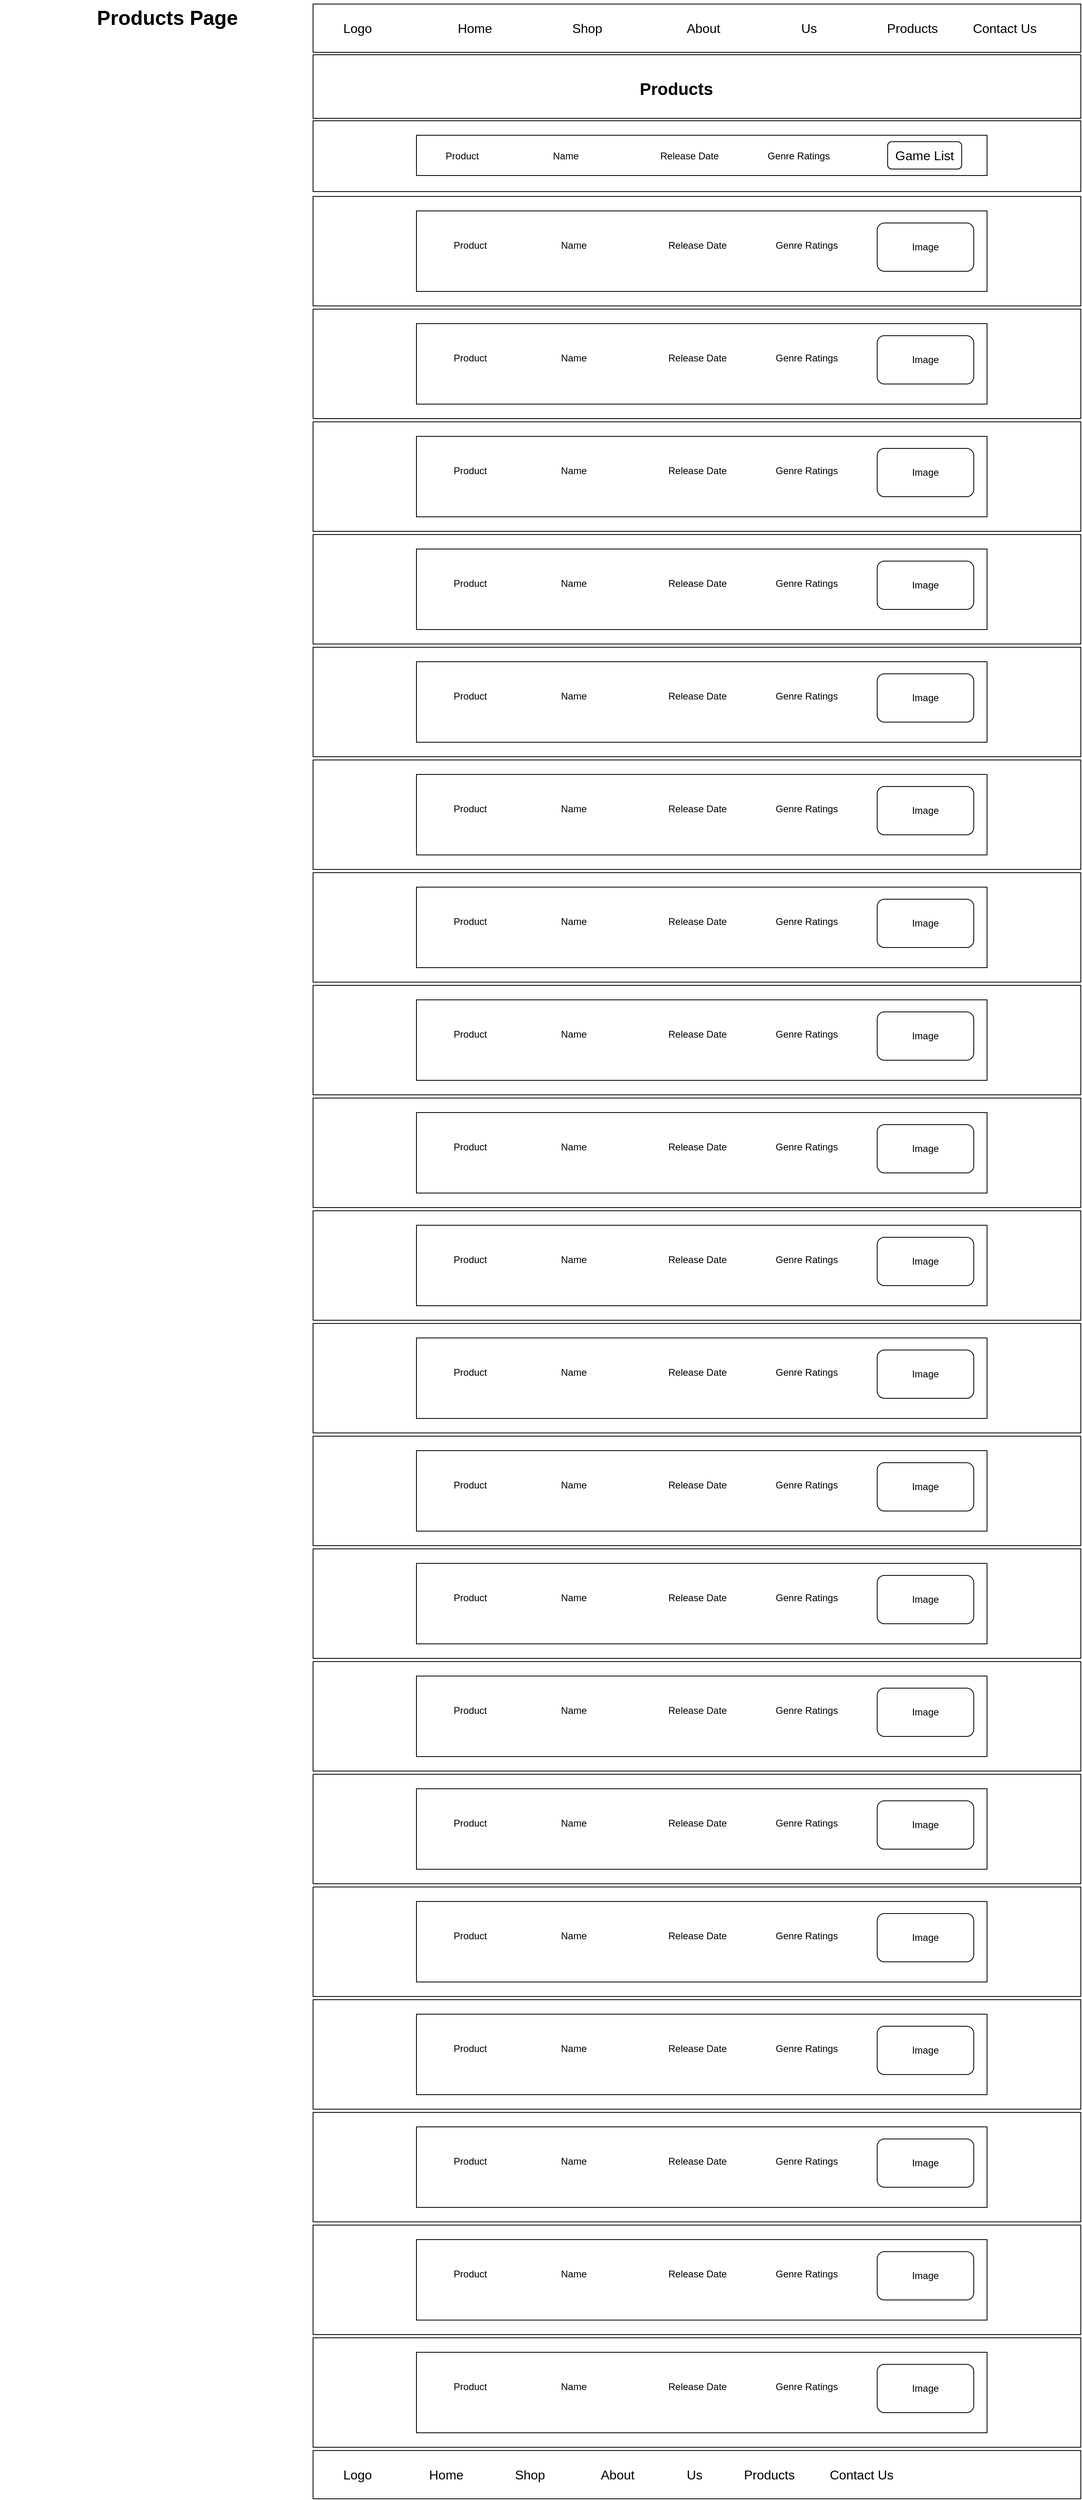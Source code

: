 <mxfile version="22.1.0" type="device" pages="2">
  <diagram name="Page-1" id="Vwe-SFNriDMvAdaZTkJu">
    <mxGraphModel dx="9706" dy="4751" grid="0" gridSize="10" guides="1" tooltips="1" connect="1" arrows="1" fold="1" page="0" pageScale="1" pageWidth="850" pageHeight="1100" math="0" shadow="0">
      <root>
        <mxCell id="0" />
        <mxCell id="1" parent="0" />
        <mxCell id="76d5a47C9K45hAPCI4LW-1" value="&lt;span style=&quot;white-space: pre;&quot;&gt;&#x9;&lt;/span&gt;Logo &lt;span style=&quot;white-space: pre;&quot;&gt;&#x9;&lt;/span&gt;&lt;span style=&quot;white-space: pre;&quot;&gt;&#x9;&lt;span style=&quot;white-space: pre;&quot;&gt;&#x9;&lt;/span&gt;&lt;/span&gt;Home &lt;span style=&quot;white-space: pre;&quot;&gt;&#x9;&lt;span style=&quot;white-space: pre;&quot;&gt;&#x9;&lt;span style=&quot;white-space: pre;&quot;&gt;&#x9;&lt;/span&gt;&lt;/span&gt;&lt;/span&gt;Shop &lt;span style=&quot;white-space: pre;&quot;&gt;&#x9;&lt;span style=&quot;white-space: pre;&quot;&gt;&#x9;&lt;span style=&quot;white-space: pre;&quot;&gt;&#x9;&lt;/span&gt;&lt;/span&gt;&lt;/span&gt;About &lt;span style=&quot;white-space: pre;&quot;&gt;&#x9;&lt;span style=&quot;white-space: pre;&quot;&gt;&#x9;&lt;span style=&quot;white-space: pre;&quot;&gt;&#x9;&lt;/span&gt;&lt;/span&gt;&lt;/span&gt;Us &lt;span style=&quot;white-space: pre;&quot;&gt;&#x9;&lt;span style=&quot;white-space: pre;&quot;&gt;&#x9;&lt;span style=&quot;white-space: pre;&quot;&gt;&#x9;&lt;/span&gt;&lt;/span&gt;&lt;/span&gt;Products &lt;span style=&quot;white-space: pre;&quot;&gt;&#x9;&lt;span style=&quot;white-space: pre;&quot;&gt;&#x9;&lt;/span&gt;&lt;/span&gt;Contact Us" style="rounded=0;whiteSpace=wrap;html=1;fontSize=16;align=left;" parent="1" vertex="1">
          <mxGeometry x="-1254" y="-676" width="954" height="60" as="geometry" />
        </mxCell>
        <mxCell id="76d5a47C9K45hAPCI4LW-3" value="&lt;span style=&quot;white-space: pre;&quot;&gt;&#x9;&lt;/span&gt;&lt;span style=&quot;white-space: pre;&quot;&gt;&#x9;&lt;/span&gt;&lt;span style=&quot;white-space: pre;&quot;&gt;&#x9;&lt;/span&gt;&amp;nbsp;" style="rounded=0;whiteSpace=wrap;html=1;fontSize=16;align=left;" parent="1" vertex="1">
          <mxGeometry x="-1254" y="-531" width="954" height="88" as="geometry" />
        </mxCell>
        <mxCell id="76d5a47C9K45hAPCI4LW-83" value="" style="rounded=0;whiteSpace=wrap;html=1;fontSize=16;align=left;" parent="1" vertex="1">
          <mxGeometry x="-1254" y="-613" width="954" height="79" as="geometry" />
        </mxCell>
        <mxCell id="0U13Z030iqKUWzm4eBFs-22" value="Image" style="rounded=1;whiteSpace=wrap;html=1;" parent="1" vertex="1">
          <mxGeometry x="-534" y="-404" width="74" height="56" as="geometry" />
        </mxCell>
        <mxCell id="0U13Z030iqKUWzm4eBFs-36" value="&lt;span style=&quot;white-space: pre;&quot;&gt;&#x9;&lt;/span&gt;Logo &lt;span style=&quot;white-space: pre;&quot;&gt;&#x9;&lt;/span&gt;&lt;span style=&quot;white-space: pre;&quot;&gt;&#x9;&lt;/span&gt;Home &lt;span style=&quot;white-space: pre;&quot;&gt;&#x9;&lt;span style=&quot;white-space: pre;&quot;&gt;&#x9;&lt;/span&gt;&lt;/span&gt;Shop &lt;span style=&quot;white-space: pre;&quot;&gt;&#x9;&lt;span style=&quot;white-space: pre;&quot;&gt;&#x9;&lt;/span&gt;&lt;/span&gt;About &lt;span style=&quot;white-space: pre;&quot;&gt;&#x9;&lt;span style=&quot;white-space: pre;&quot;&gt;&#x9;&lt;/span&gt;&lt;/span&gt;Us &lt;span style=&quot;white-space: pre;&quot;&gt;&#x9;&lt;span style=&quot;white-space: pre;&quot;&gt;&#x9;&lt;/span&gt;&lt;/span&gt;Products &lt;span style=&quot;white-space: pre;&quot;&gt;&#x9;&lt;span style=&quot;white-space: pre;&quot;&gt;&#x9;&lt;/span&gt;&lt;/span&gt;Contact Us" style="rounded=0;whiteSpace=wrap;html=1;fontSize=16;align=left;" parent="1" vertex="1">
          <mxGeometry x="-1254" y="2363" width="954" height="60" as="geometry" />
        </mxCell>
        <mxCell id="0U13Z030iqKUWzm4eBFs-38" value="&lt;font style=&quot;font-size: 25px;&quot;&gt;&lt;b&gt;&lt;span style=&quot;white-space: pre;&quot;&gt;&#x9;&lt;/span&gt;&lt;span style=&quot;white-space: pre;&quot;&gt;&#x9;&lt;/span&gt;Products&amp;nbsp;Page&lt;/b&gt;&lt;/font&gt;" style="text;html=1;align=center;verticalAlign=middle;resizable=0;points=[];autosize=1;strokeColor=none;fillColor=none;" parent="1" vertex="1">
          <mxGeometry x="-1643" y="-681" width="304" height="42" as="geometry" />
        </mxCell>
        <mxCell id="xtlKcxRhSGOzWHzbgDUT-3" value="&lt;font style=&quot;font-size: 21px;&quot;&gt;&lt;b&gt;Products&lt;/b&gt;&lt;/font&gt;" style="text;html=1;align=center;verticalAlign=middle;resizable=0;points=[];autosize=1;strokeColor=none;fillColor=none;" parent="1" vertex="1">
          <mxGeometry x="-858" y="-590" width="109" height="37" as="geometry" />
        </mxCell>
        <mxCell id="xtlKcxRhSGOzWHzbgDUT-4" value="" style="rounded=0;whiteSpace=wrap;html=1;" parent="1" vertex="1">
          <mxGeometry x="-1125.5" y="-513" width="709" height="50" as="geometry" />
        </mxCell>
        <mxCell id="xtlKcxRhSGOzWHzbgDUT-6" value="Game List" style="rounded=1;whiteSpace=wrap;html=1;fontSize=16;" parent="1" vertex="1">
          <mxGeometry x="-540" y="-505" width="92" height="34" as="geometry" />
        </mxCell>
        <mxCell id="xtlKcxRhSGOzWHzbgDUT-10" value="Product &lt;span style=&quot;white-space: pre;&quot;&gt;&#x9;&lt;/span&gt;&lt;span style=&quot;white-space: pre;&quot;&gt;&#x9;&lt;/span&gt;&lt;span style=&quot;white-space: pre;&quot;&gt;&#x9;&lt;span style=&quot;white-space: pre;&quot;&gt;&#x9;&lt;/span&gt;&lt;/span&gt;Name &lt;span style=&quot;white-space: pre;&quot;&gt;&#x9;&lt;/span&gt;&lt;span style=&quot;white-space: pre;&quot;&gt;&#x9;&lt;span style=&quot;white-space: pre;&quot;&gt;&#x9;&lt;/span&gt;&lt;span style=&quot;white-space: pre;&quot;&gt;&#x9;&lt;/span&gt;&lt;/span&gt;Release Date &lt;span style=&quot;white-space: pre;&quot;&gt;&#x9;&lt;/span&gt;&lt;span style=&quot;white-space: pre;&quot;&gt;&#x9;&lt;/span&gt;&lt;span style=&quot;white-space: pre;&quot;&gt;&#x9;&lt;/span&gt;Genre Ratings" style="text;html=1;align=center;verticalAlign=middle;resizable=0;points=[];autosize=1;strokeColor=none;fillColor=none;" parent="1" vertex="1">
          <mxGeometry x="-1099" y="-500" width="495" height="26" as="geometry" />
        </mxCell>
        <mxCell id="xtlKcxRhSGOzWHzbgDUT-11" value="&lt;span style=&quot;white-space: pre;&quot;&gt;&#x9;&lt;/span&gt;&lt;span style=&quot;white-space: pre;&quot;&gt;&#x9;&lt;/span&gt;&lt;span style=&quot;white-space: pre;&quot;&gt;&#x9;&lt;/span&gt;&amp;nbsp;" style="rounded=0;whiteSpace=wrap;html=1;fontSize=16;align=left;" parent="1" vertex="1">
          <mxGeometry x="-1254" y="-437" width="954" height="136" as="geometry" />
        </mxCell>
        <mxCell id="xtlKcxRhSGOzWHzbgDUT-12" value="" style="rounded=0;whiteSpace=wrap;html=1;" parent="1" vertex="1">
          <mxGeometry x="-1125.5" y="-419" width="709" height="100" as="geometry" />
        </mxCell>
        <mxCell id="xtlKcxRhSGOzWHzbgDUT-14" value="Product &lt;span style=&quot;white-space: pre;&quot;&gt;&#x9;&lt;/span&gt;&lt;span style=&quot;white-space: pre;&quot;&gt;&#x9;&lt;/span&gt;&lt;span style=&quot;white-space: pre;&quot;&gt;&#x9;&lt;span style=&quot;white-space: pre;&quot;&gt;&#x9;&lt;/span&gt;&lt;/span&gt;Name &lt;span style=&quot;white-space: pre;&quot;&gt;&#x9;&lt;/span&gt;&lt;span style=&quot;white-space: pre;&quot;&gt;&#x9;&lt;span style=&quot;white-space: pre;&quot;&gt;&#x9;&lt;/span&gt;&lt;span style=&quot;white-space: pre;&quot;&gt;&#x9;&lt;/span&gt;&lt;/span&gt;Release Date &lt;span style=&quot;white-space: pre;&quot;&gt;&#x9;&lt;/span&gt;&lt;span style=&quot;white-space: pre;&quot;&gt;&#x9;&lt;/span&gt;&lt;span style=&quot;white-space: pre;&quot;&gt;&#x9;&lt;/span&gt;Genre Ratings" style="text;html=1;align=center;verticalAlign=middle;resizable=0;points=[];autosize=1;strokeColor=none;fillColor=none;" parent="1" vertex="1">
          <mxGeometry x="-1089" y="-389" width="495" height="26" as="geometry" />
        </mxCell>
        <mxCell id="xtlKcxRhSGOzWHzbgDUT-15" value="Image" style="rounded=1;whiteSpace=wrap;html=1;" parent="1" vertex="1">
          <mxGeometry x="-553" y="-404" width="120" height="60" as="geometry" />
        </mxCell>
        <mxCell id="xtlKcxRhSGOzWHzbgDUT-16" value="Image" style="rounded=1;whiteSpace=wrap;html=1;" parent="1" vertex="1">
          <mxGeometry x="-534" y="-264" width="74" height="56" as="geometry" />
        </mxCell>
        <mxCell id="xtlKcxRhSGOzWHzbgDUT-17" value="&lt;span style=&quot;white-space: pre;&quot;&gt;&#x9;&lt;/span&gt;&lt;span style=&quot;white-space: pre;&quot;&gt;&#x9;&lt;/span&gt;&lt;span style=&quot;white-space: pre;&quot;&gt;&#x9;&lt;/span&gt;&amp;nbsp;" style="rounded=0;whiteSpace=wrap;html=1;fontSize=16;align=left;" parent="1" vertex="1">
          <mxGeometry x="-1254" y="-297" width="954" height="136" as="geometry" />
        </mxCell>
        <mxCell id="xtlKcxRhSGOzWHzbgDUT-18" value="" style="rounded=0;whiteSpace=wrap;html=1;" parent="1" vertex="1">
          <mxGeometry x="-1125.5" y="-279" width="709" height="100" as="geometry" />
        </mxCell>
        <mxCell id="xtlKcxRhSGOzWHzbgDUT-19" value="Product &lt;span style=&quot;white-space: pre;&quot;&gt;&#x9;&lt;/span&gt;&lt;span style=&quot;white-space: pre;&quot;&gt;&#x9;&lt;/span&gt;&lt;span style=&quot;white-space: pre;&quot;&gt;&#x9;&lt;span style=&quot;white-space: pre;&quot;&gt;&#x9;&lt;/span&gt;&lt;/span&gt;Name &lt;span style=&quot;white-space: pre;&quot;&gt;&#x9;&lt;/span&gt;&lt;span style=&quot;white-space: pre;&quot;&gt;&#x9;&lt;span style=&quot;white-space: pre;&quot;&gt;&#x9;&lt;/span&gt;&lt;span style=&quot;white-space: pre;&quot;&gt;&#x9;&lt;/span&gt;&lt;/span&gt;Release Date &lt;span style=&quot;white-space: pre;&quot;&gt;&#x9;&lt;/span&gt;&lt;span style=&quot;white-space: pre;&quot;&gt;&#x9;&lt;/span&gt;&lt;span style=&quot;white-space: pre;&quot;&gt;&#x9;&lt;/span&gt;Genre Ratings" style="text;html=1;align=center;verticalAlign=middle;resizable=0;points=[];autosize=1;strokeColor=none;fillColor=none;" parent="1" vertex="1">
          <mxGeometry x="-1089" y="-249" width="495" height="26" as="geometry" />
        </mxCell>
        <mxCell id="xtlKcxRhSGOzWHzbgDUT-20" value="Image" style="rounded=1;whiteSpace=wrap;html=1;" parent="1" vertex="1">
          <mxGeometry x="-553" y="-264" width="120" height="60" as="geometry" />
        </mxCell>
        <mxCell id="MSB9dl9ofW3zGlMg-C8A-2" value="Image" style="rounded=1;whiteSpace=wrap;html=1;" parent="1" vertex="1">
          <mxGeometry x="-534" y="-124" width="74" height="56" as="geometry" />
        </mxCell>
        <mxCell id="MSB9dl9ofW3zGlMg-C8A-3" value="&lt;span style=&quot;white-space: pre;&quot;&gt;&#x9;&lt;/span&gt;&lt;span style=&quot;white-space: pre;&quot;&gt;&#x9;&lt;/span&gt;&lt;span style=&quot;white-space: pre;&quot;&gt;&#x9;&lt;/span&gt;&amp;nbsp;" style="rounded=0;whiteSpace=wrap;html=1;fontSize=16;align=left;" parent="1" vertex="1">
          <mxGeometry x="-1254" y="-157" width="954" height="136" as="geometry" />
        </mxCell>
        <mxCell id="MSB9dl9ofW3zGlMg-C8A-4" value="" style="rounded=0;whiteSpace=wrap;html=1;" parent="1" vertex="1">
          <mxGeometry x="-1125.5" y="-139" width="709" height="100" as="geometry" />
        </mxCell>
        <mxCell id="MSB9dl9ofW3zGlMg-C8A-5" value="Product &lt;span style=&quot;white-space: pre;&quot;&gt;&#x9;&lt;/span&gt;&lt;span style=&quot;white-space: pre;&quot;&gt;&#x9;&lt;/span&gt;&lt;span style=&quot;white-space: pre;&quot;&gt;&#x9;&lt;span style=&quot;white-space: pre;&quot;&gt;&#x9;&lt;/span&gt;&lt;/span&gt;Name &lt;span style=&quot;white-space: pre;&quot;&gt;&#x9;&lt;/span&gt;&lt;span style=&quot;white-space: pre;&quot;&gt;&#x9;&lt;span style=&quot;white-space: pre;&quot;&gt;&#x9;&lt;/span&gt;&lt;span style=&quot;white-space: pre;&quot;&gt;&#x9;&lt;/span&gt;&lt;/span&gt;Release Date &lt;span style=&quot;white-space: pre;&quot;&gt;&#x9;&lt;/span&gt;&lt;span style=&quot;white-space: pre;&quot;&gt;&#x9;&lt;/span&gt;&lt;span style=&quot;white-space: pre;&quot;&gt;&#x9;&lt;/span&gt;Genre Ratings" style="text;html=1;align=center;verticalAlign=middle;resizable=0;points=[];autosize=1;strokeColor=none;fillColor=none;" parent="1" vertex="1">
          <mxGeometry x="-1089" y="-109" width="495" height="26" as="geometry" />
        </mxCell>
        <mxCell id="MSB9dl9ofW3zGlMg-C8A-6" value="Image" style="rounded=1;whiteSpace=wrap;html=1;" parent="1" vertex="1">
          <mxGeometry x="-553" y="-124" width="120" height="60" as="geometry" />
        </mxCell>
        <mxCell id="MSB9dl9ofW3zGlMg-C8A-43" value="Image" style="rounded=1;whiteSpace=wrap;html=1;" parent="1" vertex="1">
          <mxGeometry x="-534" y="16" width="74" height="56" as="geometry" />
        </mxCell>
        <mxCell id="MSB9dl9ofW3zGlMg-C8A-44" value="&lt;span style=&quot;white-space: pre;&quot;&gt;&#x9;&lt;/span&gt;&lt;span style=&quot;white-space: pre;&quot;&gt;&#x9;&lt;/span&gt;&lt;span style=&quot;white-space: pre;&quot;&gt;&#x9;&lt;/span&gt;&amp;nbsp;" style="rounded=0;whiteSpace=wrap;html=1;fontSize=16;align=left;" parent="1" vertex="1">
          <mxGeometry x="-1254" y="-17" width="954" height="136" as="geometry" />
        </mxCell>
        <mxCell id="MSB9dl9ofW3zGlMg-C8A-45" value="" style="rounded=0;whiteSpace=wrap;html=1;" parent="1" vertex="1">
          <mxGeometry x="-1125.5" y="1" width="709" height="100" as="geometry" />
        </mxCell>
        <mxCell id="MSB9dl9ofW3zGlMg-C8A-46" value="Product &lt;span style=&quot;white-space: pre;&quot;&gt;&#x9;&lt;/span&gt;&lt;span style=&quot;white-space: pre;&quot;&gt;&#x9;&lt;/span&gt;&lt;span style=&quot;white-space: pre;&quot;&gt;&#x9;&lt;span style=&quot;white-space: pre;&quot;&gt;&#x9;&lt;/span&gt;&lt;/span&gt;Name &lt;span style=&quot;white-space: pre;&quot;&gt;&#x9;&lt;/span&gt;&lt;span style=&quot;white-space: pre;&quot;&gt;&#x9;&lt;span style=&quot;white-space: pre;&quot;&gt;&#x9;&lt;/span&gt;&lt;span style=&quot;white-space: pre;&quot;&gt;&#x9;&lt;/span&gt;&lt;/span&gt;Release Date &lt;span style=&quot;white-space: pre;&quot;&gt;&#x9;&lt;/span&gt;&lt;span style=&quot;white-space: pre;&quot;&gt;&#x9;&lt;/span&gt;&lt;span style=&quot;white-space: pre;&quot;&gt;&#x9;&lt;/span&gt;Genre Ratings" style="text;html=1;align=center;verticalAlign=middle;resizable=0;points=[];autosize=1;strokeColor=none;fillColor=none;" parent="1" vertex="1">
          <mxGeometry x="-1089" y="31" width="495" height="26" as="geometry" />
        </mxCell>
        <mxCell id="MSB9dl9ofW3zGlMg-C8A-47" value="Image" style="rounded=1;whiteSpace=wrap;html=1;" parent="1" vertex="1">
          <mxGeometry x="-553" y="16" width="120" height="60" as="geometry" />
        </mxCell>
        <mxCell id="MSB9dl9ofW3zGlMg-C8A-48" value="Image" style="rounded=1;whiteSpace=wrap;html=1;" parent="1" vertex="1">
          <mxGeometry x="-534" y="156" width="74" height="56" as="geometry" />
        </mxCell>
        <mxCell id="MSB9dl9ofW3zGlMg-C8A-49" value="&lt;span style=&quot;white-space: pre;&quot;&gt;&#x9;&lt;/span&gt;&lt;span style=&quot;white-space: pre;&quot;&gt;&#x9;&lt;/span&gt;&lt;span style=&quot;white-space: pre;&quot;&gt;&#x9;&lt;/span&gt;&amp;nbsp;" style="rounded=0;whiteSpace=wrap;html=1;fontSize=16;align=left;" parent="1" vertex="1">
          <mxGeometry x="-1254" y="123" width="954" height="136" as="geometry" />
        </mxCell>
        <mxCell id="MSB9dl9ofW3zGlMg-C8A-50" value="" style="rounded=0;whiteSpace=wrap;html=1;" parent="1" vertex="1">
          <mxGeometry x="-1125.5" y="141" width="709" height="100" as="geometry" />
        </mxCell>
        <mxCell id="MSB9dl9ofW3zGlMg-C8A-51" value="Product &lt;span style=&quot;white-space: pre;&quot;&gt;&#x9;&lt;/span&gt;&lt;span style=&quot;white-space: pre;&quot;&gt;&#x9;&lt;/span&gt;&lt;span style=&quot;white-space: pre;&quot;&gt;&#x9;&lt;span style=&quot;white-space: pre;&quot;&gt;&#x9;&lt;/span&gt;&lt;/span&gt;Name &lt;span style=&quot;white-space: pre;&quot;&gt;&#x9;&lt;/span&gt;&lt;span style=&quot;white-space: pre;&quot;&gt;&#x9;&lt;span style=&quot;white-space: pre;&quot;&gt;&#x9;&lt;/span&gt;&lt;span style=&quot;white-space: pre;&quot;&gt;&#x9;&lt;/span&gt;&lt;/span&gt;Release Date &lt;span style=&quot;white-space: pre;&quot;&gt;&#x9;&lt;/span&gt;&lt;span style=&quot;white-space: pre;&quot;&gt;&#x9;&lt;/span&gt;&lt;span style=&quot;white-space: pre;&quot;&gt;&#x9;&lt;/span&gt;Genre Ratings" style="text;html=1;align=center;verticalAlign=middle;resizable=0;points=[];autosize=1;strokeColor=none;fillColor=none;" parent="1" vertex="1">
          <mxGeometry x="-1089" y="171" width="495" height="26" as="geometry" />
        </mxCell>
        <mxCell id="MSB9dl9ofW3zGlMg-C8A-52" value="Image" style="rounded=1;whiteSpace=wrap;html=1;" parent="1" vertex="1">
          <mxGeometry x="-553" y="156" width="120" height="60" as="geometry" />
        </mxCell>
        <mxCell id="MSB9dl9ofW3zGlMg-C8A-53" value="Image" style="rounded=1;whiteSpace=wrap;html=1;" parent="1" vertex="1">
          <mxGeometry x="-534" y="296" width="74" height="56" as="geometry" />
        </mxCell>
        <mxCell id="MSB9dl9ofW3zGlMg-C8A-54" value="&lt;span style=&quot;white-space: pre;&quot;&gt;&#x9;&lt;/span&gt;&lt;span style=&quot;white-space: pre;&quot;&gt;&#x9;&lt;/span&gt;&lt;span style=&quot;white-space: pre;&quot;&gt;&#x9;&lt;/span&gt;&amp;nbsp;" style="rounded=0;whiteSpace=wrap;html=1;fontSize=16;align=left;" parent="1" vertex="1">
          <mxGeometry x="-1254" y="263" width="954" height="136" as="geometry" />
        </mxCell>
        <mxCell id="MSB9dl9ofW3zGlMg-C8A-55" value="" style="rounded=0;whiteSpace=wrap;html=1;" parent="1" vertex="1">
          <mxGeometry x="-1125.5" y="281" width="709" height="100" as="geometry" />
        </mxCell>
        <mxCell id="MSB9dl9ofW3zGlMg-C8A-56" value="Product &lt;span style=&quot;white-space: pre;&quot;&gt;&#x9;&lt;/span&gt;&lt;span style=&quot;white-space: pre;&quot;&gt;&#x9;&lt;/span&gt;&lt;span style=&quot;white-space: pre;&quot;&gt;&#x9;&lt;span style=&quot;white-space: pre;&quot;&gt;&#x9;&lt;/span&gt;&lt;/span&gt;Name &lt;span style=&quot;white-space: pre;&quot;&gt;&#x9;&lt;/span&gt;&lt;span style=&quot;white-space: pre;&quot;&gt;&#x9;&lt;span style=&quot;white-space: pre;&quot;&gt;&#x9;&lt;/span&gt;&lt;span style=&quot;white-space: pre;&quot;&gt;&#x9;&lt;/span&gt;&lt;/span&gt;Release Date &lt;span style=&quot;white-space: pre;&quot;&gt;&#x9;&lt;/span&gt;&lt;span style=&quot;white-space: pre;&quot;&gt;&#x9;&lt;/span&gt;&lt;span style=&quot;white-space: pre;&quot;&gt;&#x9;&lt;/span&gt;Genre Ratings" style="text;html=1;align=center;verticalAlign=middle;resizable=0;points=[];autosize=1;strokeColor=none;fillColor=none;" parent="1" vertex="1">
          <mxGeometry x="-1089" y="311" width="495" height="26" as="geometry" />
        </mxCell>
        <mxCell id="MSB9dl9ofW3zGlMg-C8A-57" value="Image" style="rounded=1;whiteSpace=wrap;html=1;" parent="1" vertex="1">
          <mxGeometry x="-553" y="296" width="120" height="60" as="geometry" />
        </mxCell>
        <mxCell id="MSB9dl9ofW3zGlMg-C8A-58" value="Image" style="rounded=1;whiteSpace=wrap;html=1;" parent="1" vertex="1">
          <mxGeometry x="-534" y="436" width="74" height="56" as="geometry" />
        </mxCell>
        <mxCell id="MSB9dl9ofW3zGlMg-C8A-59" value="&lt;span style=&quot;white-space: pre;&quot;&gt;&#x9;&lt;/span&gt;&lt;span style=&quot;white-space: pre;&quot;&gt;&#x9;&lt;/span&gt;&lt;span style=&quot;white-space: pre;&quot;&gt;&#x9;&lt;/span&gt;&amp;nbsp;" style="rounded=0;whiteSpace=wrap;html=1;fontSize=16;align=left;" parent="1" vertex="1">
          <mxGeometry x="-1254" y="403" width="954" height="136" as="geometry" />
        </mxCell>
        <mxCell id="MSB9dl9ofW3zGlMg-C8A-60" value="" style="rounded=0;whiteSpace=wrap;html=1;" parent="1" vertex="1">
          <mxGeometry x="-1125.5" y="421" width="709" height="100" as="geometry" />
        </mxCell>
        <mxCell id="MSB9dl9ofW3zGlMg-C8A-61" value="Product &lt;span style=&quot;white-space: pre;&quot;&gt;&#x9;&lt;/span&gt;&lt;span style=&quot;white-space: pre;&quot;&gt;&#x9;&lt;/span&gt;&lt;span style=&quot;white-space: pre;&quot;&gt;&#x9;&lt;span style=&quot;white-space: pre;&quot;&gt;&#x9;&lt;/span&gt;&lt;/span&gt;Name &lt;span style=&quot;white-space: pre;&quot;&gt;&#x9;&lt;/span&gt;&lt;span style=&quot;white-space: pre;&quot;&gt;&#x9;&lt;span style=&quot;white-space: pre;&quot;&gt;&#x9;&lt;/span&gt;&lt;span style=&quot;white-space: pre;&quot;&gt;&#x9;&lt;/span&gt;&lt;/span&gt;Release Date &lt;span style=&quot;white-space: pre;&quot;&gt;&#x9;&lt;/span&gt;&lt;span style=&quot;white-space: pre;&quot;&gt;&#x9;&lt;/span&gt;&lt;span style=&quot;white-space: pre;&quot;&gt;&#x9;&lt;/span&gt;Genre Ratings" style="text;html=1;align=center;verticalAlign=middle;resizable=0;points=[];autosize=1;strokeColor=none;fillColor=none;" parent="1" vertex="1">
          <mxGeometry x="-1089" y="451" width="495" height="26" as="geometry" />
        </mxCell>
        <mxCell id="MSB9dl9ofW3zGlMg-C8A-62" value="Image" style="rounded=1;whiteSpace=wrap;html=1;" parent="1" vertex="1">
          <mxGeometry x="-553" y="436" width="120" height="60" as="geometry" />
        </mxCell>
        <mxCell id="MSB9dl9ofW3zGlMg-C8A-63" value="Image" style="rounded=1;whiteSpace=wrap;html=1;" parent="1" vertex="1">
          <mxGeometry x="-534" y="576" width="74" height="56" as="geometry" />
        </mxCell>
        <mxCell id="MSB9dl9ofW3zGlMg-C8A-64" value="&lt;span style=&quot;white-space: pre;&quot;&gt;&#x9;&lt;/span&gt;&lt;span style=&quot;white-space: pre;&quot;&gt;&#x9;&lt;/span&gt;&lt;span style=&quot;white-space: pre;&quot;&gt;&#x9;&lt;/span&gt;&amp;nbsp;" style="rounded=0;whiteSpace=wrap;html=1;fontSize=16;align=left;" parent="1" vertex="1">
          <mxGeometry x="-1254" y="543" width="954" height="136" as="geometry" />
        </mxCell>
        <mxCell id="MSB9dl9ofW3zGlMg-C8A-65" value="" style="rounded=0;whiteSpace=wrap;html=1;" parent="1" vertex="1">
          <mxGeometry x="-1125.5" y="561" width="709" height="100" as="geometry" />
        </mxCell>
        <mxCell id="MSB9dl9ofW3zGlMg-C8A-66" value="Product &lt;span style=&quot;white-space: pre;&quot;&gt;&#x9;&lt;/span&gt;&lt;span style=&quot;white-space: pre;&quot;&gt;&#x9;&lt;/span&gt;&lt;span style=&quot;white-space: pre;&quot;&gt;&#x9;&lt;span style=&quot;white-space: pre;&quot;&gt;&#x9;&lt;/span&gt;&lt;/span&gt;Name &lt;span style=&quot;white-space: pre;&quot;&gt;&#x9;&lt;/span&gt;&lt;span style=&quot;white-space: pre;&quot;&gt;&#x9;&lt;span style=&quot;white-space: pre;&quot;&gt;&#x9;&lt;/span&gt;&lt;span style=&quot;white-space: pre;&quot;&gt;&#x9;&lt;/span&gt;&lt;/span&gt;Release Date &lt;span style=&quot;white-space: pre;&quot;&gt;&#x9;&lt;/span&gt;&lt;span style=&quot;white-space: pre;&quot;&gt;&#x9;&lt;/span&gt;&lt;span style=&quot;white-space: pre;&quot;&gt;&#x9;&lt;/span&gt;Genre Ratings" style="text;html=1;align=center;verticalAlign=middle;resizable=0;points=[];autosize=1;strokeColor=none;fillColor=none;" parent="1" vertex="1">
          <mxGeometry x="-1089" y="591" width="495" height="26" as="geometry" />
        </mxCell>
        <mxCell id="MSB9dl9ofW3zGlMg-C8A-67" value="Image" style="rounded=1;whiteSpace=wrap;html=1;" parent="1" vertex="1">
          <mxGeometry x="-553" y="576" width="120" height="60" as="geometry" />
        </mxCell>
        <mxCell id="MSB9dl9ofW3zGlMg-C8A-68" value="Image" style="rounded=1;whiteSpace=wrap;html=1;" parent="1" vertex="1">
          <mxGeometry x="-534" y="716" width="74" height="56" as="geometry" />
        </mxCell>
        <mxCell id="MSB9dl9ofW3zGlMg-C8A-69" value="&lt;span style=&quot;white-space: pre;&quot;&gt;&#x9;&lt;/span&gt;&lt;span style=&quot;white-space: pre;&quot;&gt;&#x9;&lt;/span&gt;&lt;span style=&quot;white-space: pre;&quot;&gt;&#x9;&lt;/span&gt;&amp;nbsp;" style="rounded=0;whiteSpace=wrap;html=1;fontSize=16;align=left;" parent="1" vertex="1">
          <mxGeometry x="-1254" y="683" width="954" height="136" as="geometry" />
        </mxCell>
        <mxCell id="MSB9dl9ofW3zGlMg-C8A-70" value="" style="rounded=0;whiteSpace=wrap;html=1;" parent="1" vertex="1">
          <mxGeometry x="-1125.5" y="701" width="709" height="100" as="geometry" />
        </mxCell>
        <mxCell id="MSB9dl9ofW3zGlMg-C8A-71" value="Product &lt;span style=&quot;white-space: pre;&quot;&gt;&#x9;&lt;/span&gt;&lt;span style=&quot;white-space: pre;&quot;&gt;&#x9;&lt;/span&gt;&lt;span style=&quot;white-space: pre;&quot;&gt;&#x9;&lt;span style=&quot;white-space: pre;&quot;&gt;&#x9;&lt;/span&gt;&lt;/span&gt;Name &lt;span style=&quot;white-space: pre;&quot;&gt;&#x9;&lt;/span&gt;&lt;span style=&quot;white-space: pre;&quot;&gt;&#x9;&lt;span style=&quot;white-space: pre;&quot;&gt;&#x9;&lt;/span&gt;&lt;span style=&quot;white-space: pre;&quot;&gt;&#x9;&lt;/span&gt;&lt;/span&gt;Release Date &lt;span style=&quot;white-space: pre;&quot;&gt;&#x9;&lt;/span&gt;&lt;span style=&quot;white-space: pre;&quot;&gt;&#x9;&lt;/span&gt;&lt;span style=&quot;white-space: pre;&quot;&gt;&#x9;&lt;/span&gt;Genre Ratings" style="text;html=1;align=center;verticalAlign=middle;resizable=0;points=[];autosize=1;strokeColor=none;fillColor=none;" parent="1" vertex="1">
          <mxGeometry x="-1089" y="731" width="495" height="26" as="geometry" />
        </mxCell>
        <mxCell id="MSB9dl9ofW3zGlMg-C8A-72" value="Image" style="rounded=1;whiteSpace=wrap;html=1;" parent="1" vertex="1">
          <mxGeometry x="-553" y="716" width="120" height="60" as="geometry" />
        </mxCell>
        <mxCell id="MSB9dl9ofW3zGlMg-C8A-73" value="Image" style="rounded=1;whiteSpace=wrap;html=1;" parent="1" vertex="1">
          <mxGeometry x="-534" y="856" width="74" height="56" as="geometry" />
        </mxCell>
        <mxCell id="MSB9dl9ofW3zGlMg-C8A-74" value="&lt;span style=&quot;white-space: pre;&quot;&gt;&#x9;&lt;/span&gt;&lt;span style=&quot;white-space: pre;&quot;&gt;&#x9;&lt;/span&gt;&lt;span style=&quot;white-space: pre;&quot;&gt;&#x9;&lt;/span&gt;&amp;nbsp;" style="rounded=0;whiteSpace=wrap;html=1;fontSize=16;align=left;" parent="1" vertex="1">
          <mxGeometry x="-1254" y="823" width="954" height="136" as="geometry" />
        </mxCell>
        <mxCell id="MSB9dl9ofW3zGlMg-C8A-75" value="" style="rounded=0;whiteSpace=wrap;html=1;" parent="1" vertex="1">
          <mxGeometry x="-1125.5" y="841" width="709" height="100" as="geometry" />
        </mxCell>
        <mxCell id="MSB9dl9ofW3zGlMg-C8A-76" value="Product &lt;span style=&quot;white-space: pre;&quot;&gt;&#x9;&lt;/span&gt;&lt;span style=&quot;white-space: pre;&quot;&gt;&#x9;&lt;/span&gt;&lt;span style=&quot;white-space: pre;&quot;&gt;&#x9;&lt;span style=&quot;white-space: pre;&quot;&gt;&#x9;&lt;/span&gt;&lt;/span&gt;Name &lt;span style=&quot;white-space: pre;&quot;&gt;&#x9;&lt;/span&gt;&lt;span style=&quot;white-space: pre;&quot;&gt;&#x9;&lt;span style=&quot;white-space: pre;&quot;&gt;&#x9;&lt;/span&gt;&lt;span style=&quot;white-space: pre;&quot;&gt;&#x9;&lt;/span&gt;&lt;/span&gt;Release Date &lt;span style=&quot;white-space: pre;&quot;&gt;&#x9;&lt;/span&gt;&lt;span style=&quot;white-space: pre;&quot;&gt;&#x9;&lt;/span&gt;&lt;span style=&quot;white-space: pre;&quot;&gt;&#x9;&lt;/span&gt;Genre Ratings" style="text;html=1;align=center;verticalAlign=middle;resizable=0;points=[];autosize=1;strokeColor=none;fillColor=none;" parent="1" vertex="1">
          <mxGeometry x="-1089" y="871" width="495" height="26" as="geometry" />
        </mxCell>
        <mxCell id="MSB9dl9ofW3zGlMg-C8A-77" value="Image" style="rounded=1;whiteSpace=wrap;html=1;" parent="1" vertex="1">
          <mxGeometry x="-553" y="856" width="120" height="60" as="geometry" />
        </mxCell>
        <mxCell id="MSB9dl9ofW3zGlMg-C8A-78" value="Image" style="rounded=1;whiteSpace=wrap;html=1;" parent="1" vertex="1">
          <mxGeometry x="-534" y="996" width="74" height="56" as="geometry" />
        </mxCell>
        <mxCell id="MSB9dl9ofW3zGlMg-C8A-79" value="&lt;span style=&quot;white-space: pre;&quot;&gt;&#x9;&lt;/span&gt;&lt;span style=&quot;white-space: pre;&quot;&gt;&#x9;&lt;/span&gt;&lt;span style=&quot;white-space: pre;&quot;&gt;&#x9;&lt;/span&gt;&amp;nbsp;" style="rounded=0;whiteSpace=wrap;html=1;fontSize=16;align=left;" parent="1" vertex="1">
          <mxGeometry x="-1254" y="963" width="954" height="136" as="geometry" />
        </mxCell>
        <mxCell id="MSB9dl9ofW3zGlMg-C8A-80" value="" style="rounded=0;whiteSpace=wrap;html=1;" parent="1" vertex="1">
          <mxGeometry x="-1125.5" y="981" width="709" height="100" as="geometry" />
        </mxCell>
        <mxCell id="MSB9dl9ofW3zGlMg-C8A-81" value="Product &lt;span style=&quot;white-space: pre;&quot;&gt;&#x9;&lt;/span&gt;&lt;span style=&quot;white-space: pre;&quot;&gt;&#x9;&lt;/span&gt;&lt;span style=&quot;white-space: pre;&quot;&gt;&#x9;&lt;span style=&quot;white-space: pre;&quot;&gt;&#x9;&lt;/span&gt;&lt;/span&gt;Name &lt;span style=&quot;white-space: pre;&quot;&gt;&#x9;&lt;/span&gt;&lt;span style=&quot;white-space: pre;&quot;&gt;&#x9;&lt;span style=&quot;white-space: pre;&quot;&gt;&#x9;&lt;/span&gt;&lt;span style=&quot;white-space: pre;&quot;&gt;&#x9;&lt;/span&gt;&lt;/span&gt;Release Date &lt;span style=&quot;white-space: pre;&quot;&gt;&#x9;&lt;/span&gt;&lt;span style=&quot;white-space: pre;&quot;&gt;&#x9;&lt;/span&gt;&lt;span style=&quot;white-space: pre;&quot;&gt;&#x9;&lt;/span&gt;Genre Ratings" style="text;html=1;align=center;verticalAlign=middle;resizable=0;points=[];autosize=1;strokeColor=none;fillColor=none;" parent="1" vertex="1">
          <mxGeometry x="-1089" y="1011" width="495" height="26" as="geometry" />
        </mxCell>
        <mxCell id="MSB9dl9ofW3zGlMg-C8A-82" value="Image" style="rounded=1;whiteSpace=wrap;html=1;" parent="1" vertex="1">
          <mxGeometry x="-553" y="996" width="120" height="60" as="geometry" />
        </mxCell>
        <mxCell id="MSB9dl9ofW3zGlMg-C8A-83" value="Image" style="rounded=1;whiteSpace=wrap;html=1;" parent="1" vertex="1">
          <mxGeometry x="-534" y="1136" width="74" height="56" as="geometry" />
        </mxCell>
        <mxCell id="MSB9dl9ofW3zGlMg-C8A-84" value="&lt;span style=&quot;white-space: pre;&quot;&gt;&#x9;&lt;/span&gt;&lt;span style=&quot;white-space: pre;&quot;&gt;&#x9;&lt;/span&gt;&lt;span style=&quot;white-space: pre;&quot;&gt;&#x9;&lt;/span&gt;&amp;nbsp;" style="rounded=0;whiteSpace=wrap;html=1;fontSize=16;align=left;" parent="1" vertex="1">
          <mxGeometry x="-1254" y="1103" width="954" height="136" as="geometry" />
        </mxCell>
        <mxCell id="MSB9dl9ofW3zGlMg-C8A-85" value="" style="rounded=0;whiteSpace=wrap;html=1;" parent="1" vertex="1">
          <mxGeometry x="-1125.5" y="1121" width="709" height="100" as="geometry" />
        </mxCell>
        <mxCell id="MSB9dl9ofW3zGlMg-C8A-86" value="Product &lt;span style=&quot;white-space: pre;&quot;&gt;&#x9;&lt;/span&gt;&lt;span style=&quot;white-space: pre;&quot;&gt;&#x9;&lt;/span&gt;&lt;span style=&quot;white-space: pre;&quot;&gt;&#x9;&lt;span style=&quot;white-space: pre;&quot;&gt;&#x9;&lt;/span&gt;&lt;/span&gt;Name &lt;span style=&quot;white-space: pre;&quot;&gt;&#x9;&lt;/span&gt;&lt;span style=&quot;white-space: pre;&quot;&gt;&#x9;&lt;span style=&quot;white-space: pre;&quot;&gt;&#x9;&lt;/span&gt;&lt;span style=&quot;white-space: pre;&quot;&gt;&#x9;&lt;/span&gt;&lt;/span&gt;Release Date &lt;span style=&quot;white-space: pre;&quot;&gt;&#x9;&lt;/span&gt;&lt;span style=&quot;white-space: pre;&quot;&gt;&#x9;&lt;/span&gt;&lt;span style=&quot;white-space: pre;&quot;&gt;&#x9;&lt;/span&gt;Genre Ratings" style="text;html=1;align=center;verticalAlign=middle;resizable=0;points=[];autosize=1;strokeColor=none;fillColor=none;" parent="1" vertex="1">
          <mxGeometry x="-1089" y="1151" width="495" height="26" as="geometry" />
        </mxCell>
        <mxCell id="MSB9dl9ofW3zGlMg-C8A-87" value="Image" style="rounded=1;whiteSpace=wrap;html=1;" parent="1" vertex="1">
          <mxGeometry x="-553" y="1136" width="120" height="60" as="geometry" />
        </mxCell>
        <mxCell id="MSB9dl9ofW3zGlMg-C8A-88" value="Image" style="rounded=1;whiteSpace=wrap;html=1;" parent="1" vertex="1">
          <mxGeometry x="-534" y="1276" width="74" height="56" as="geometry" />
        </mxCell>
        <mxCell id="MSB9dl9ofW3zGlMg-C8A-89" value="&lt;span style=&quot;white-space: pre;&quot;&gt;&#x9;&lt;/span&gt;&lt;span style=&quot;white-space: pre;&quot;&gt;&#x9;&lt;/span&gt;&lt;span style=&quot;white-space: pre;&quot;&gt;&#x9;&lt;/span&gt;&amp;nbsp;" style="rounded=0;whiteSpace=wrap;html=1;fontSize=16;align=left;" parent="1" vertex="1">
          <mxGeometry x="-1254" y="1243" width="954" height="136" as="geometry" />
        </mxCell>
        <mxCell id="MSB9dl9ofW3zGlMg-C8A-90" value="" style="rounded=0;whiteSpace=wrap;html=1;" parent="1" vertex="1">
          <mxGeometry x="-1125.5" y="1261" width="709" height="100" as="geometry" />
        </mxCell>
        <mxCell id="MSB9dl9ofW3zGlMg-C8A-91" value="Product &lt;span style=&quot;white-space: pre;&quot;&gt;&#x9;&lt;/span&gt;&lt;span style=&quot;white-space: pre;&quot;&gt;&#x9;&lt;/span&gt;&lt;span style=&quot;white-space: pre;&quot;&gt;&#x9;&lt;span style=&quot;white-space: pre;&quot;&gt;&#x9;&lt;/span&gt;&lt;/span&gt;Name &lt;span style=&quot;white-space: pre;&quot;&gt;&#x9;&lt;/span&gt;&lt;span style=&quot;white-space: pre;&quot;&gt;&#x9;&lt;span style=&quot;white-space: pre;&quot;&gt;&#x9;&lt;/span&gt;&lt;span style=&quot;white-space: pre;&quot;&gt;&#x9;&lt;/span&gt;&lt;/span&gt;Release Date &lt;span style=&quot;white-space: pre;&quot;&gt;&#x9;&lt;/span&gt;&lt;span style=&quot;white-space: pre;&quot;&gt;&#x9;&lt;/span&gt;&lt;span style=&quot;white-space: pre;&quot;&gt;&#x9;&lt;/span&gt;Genre Ratings" style="text;html=1;align=center;verticalAlign=middle;resizable=0;points=[];autosize=1;strokeColor=none;fillColor=none;" parent="1" vertex="1">
          <mxGeometry x="-1089" y="1291" width="495" height="26" as="geometry" />
        </mxCell>
        <mxCell id="MSB9dl9ofW3zGlMg-C8A-92" value="Image" style="rounded=1;whiteSpace=wrap;html=1;" parent="1" vertex="1">
          <mxGeometry x="-553" y="1276" width="120" height="60" as="geometry" />
        </mxCell>
        <mxCell id="MSB9dl9ofW3zGlMg-C8A-93" value="Image" style="rounded=1;whiteSpace=wrap;html=1;" parent="1" vertex="1">
          <mxGeometry x="-534" y="1416" width="74" height="56" as="geometry" />
        </mxCell>
        <mxCell id="MSB9dl9ofW3zGlMg-C8A-94" value="&lt;span style=&quot;white-space: pre;&quot;&gt;&#x9;&lt;/span&gt;&lt;span style=&quot;white-space: pre;&quot;&gt;&#x9;&lt;/span&gt;&lt;span style=&quot;white-space: pre;&quot;&gt;&#x9;&lt;/span&gt;&amp;nbsp;" style="rounded=0;whiteSpace=wrap;html=1;fontSize=16;align=left;" parent="1" vertex="1">
          <mxGeometry x="-1254" y="1383" width="954" height="136" as="geometry" />
        </mxCell>
        <mxCell id="MSB9dl9ofW3zGlMg-C8A-95" value="" style="rounded=0;whiteSpace=wrap;html=1;" parent="1" vertex="1">
          <mxGeometry x="-1125.5" y="1401" width="709" height="100" as="geometry" />
        </mxCell>
        <mxCell id="MSB9dl9ofW3zGlMg-C8A-96" value="Product &lt;span style=&quot;white-space: pre;&quot;&gt;&#x9;&lt;/span&gt;&lt;span style=&quot;white-space: pre;&quot;&gt;&#x9;&lt;/span&gt;&lt;span style=&quot;white-space: pre;&quot;&gt;&#x9;&lt;span style=&quot;white-space: pre;&quot;&gt;&#x9;&lt;/span&gt;&lt;/span&gt;Name &lt;span style=&quot;white-space: pre;&quot;&gt;&#x9;&lt;/span&gt;&lt;span style=&quot;white-space: pre;&quot;&gt;&#x9;&lt;span style=&quot;white-space: pre;&quot;&gt;&#x9;&lt;/span&gt;&lt;span style=&quot;white-space: pre;&quot;&gt;&#x9;&lt;/span&gt;&lt;/span&gt;Release Date &lt;span style=&quot;white-space: pre;&quot;&gt;&#x9;&lt;/span&gt;&lt;span style=&quot;white-space: pre;&quot;&gt;&#x9;&lt;/span&gt;&lt;span style=&quot;white-space: pre;&quot;&gt;&#x9;&lt;/span&gt;Genre Ratings" style="text;html=1;align=center;verticalAlign=middle;resizable=0;points=[];autosize=1;strokeColor=none;fillColor=none;" parent="1" vertex="1">
          <mxGeometry x="-1089" y="1431" width="495" height="26" as="geometry" />
        </mxCell>
        <mxCell id="MSB9dl9ofW3zGlMg-C8A-97" value="Image" style="rounded=1;whiteSpace=wrap;html=1;" parent="1" vertex="1">
          <mxGeometry x="-553" y="1416" width="120" height="60" as="geometry" />
        </mxCell>
        <mxCell id="MSB9dl9ofW3zGlMg-C8A-98" value="Image" style="rounded=1;whiteSpace=wrap;html=1;" parent="1" vertex="1">
          <mxGeometry x="-534" y="1556" width="74" height="56" as="geometry" />
        </mxCell>
        <mxCell id="MSB9dl9ofW3zGlMg-C8A-99" value="&lt;span style=&quot;white-space: pre;&quot;&gt;&#x9;&lt;/span&gt;&lt;span style=&quot;white-space: pre;&quot;&gt;&#x9;&lt;/span&gt;&lt;span style=&quot;white-space: pre;&quot;&gt;&#x9;&lt;/span&gt;&amp;nbsp;" style="rounded=0;whiteSpace=wrap;html=1;fontSize=16;align=left;" parent="1" vertex="1">
          <mxGeometry x="-1254" y="1523" width="954" height="136" as="geometry" />
        </mxCell>
        <mxCell id="MSB9dl9ofW3zGlMg-C8A-100" value="" style="rounded=0;whiteSpace=wrap;html=1;" parent="1" vertex="1">
          <mxGeometry x="-1125.5" y="1541" width="709" height="100" as="geometry" />
        </mxCell>
        <mxCell id="MSB9dl9ofW3zGlMg-C8A-101" value="Product &lt;span style=&quot;white-space: pre;&quot;&gt;&#x9;&lt;/span&gt;&lt;span style=&quot;white-space: pre;&quot;&gt;&#x9;&lt;/span&gt;&lt;span style=&quot;white-space: pre;&quot;&gt;&#x9;&lt;span style=&quot;white-space: pre;&quot;&gt;&#x9;&lt;/span&gt;&lt;/span&gt;Name &lt;span style=&quot;white-space: pre;&quot;&gt;&#x9;&lt;/span&gt;&lt;span style=&quot;white-space: pre;&quot;&gt;&#x9;&lt;span style=&quot;white-space: pre;&quot;&gt;&#x9;&lt;/span&gt;&lt;span style=&quot;white-space: pre;&quot;&gt;&#x9;&lt;/span&gt;&lt;/span&gt;Release Date &lt;span style=&quot;white-space: pre;&quot;&gt;&#x9;&lt;/span&gt;&lt;span style=&quot;white-space: pre;&quot;&gt;&#x9;&lt;/span&gt;&lt;span style=&quot;white-space: pre;&quot;&gt;&#x9;&lt;/span&gt;Genre Ratings" style="text;html=1;align=center;verticalAlign=middle;resizable=0;points=[];autosize=1;strokeColor=none;fillColor=none;" parent="1" vertex="1">
          <mxGeometry x="-1089" y="1571" width="495" height="26" as="geometry" />
        </mxCell>
        <mxCell id="MSB9dl9ofW3zGlMg-C8A-102" value="Image" style="rounded=1;whiteSpace=wrap;html=1;" parent="1" vertex="1">
          <mxGeometry x="-553" y="1556" width="120" height="60" as="geometry" />
        </mxCell>
        <mxCell id="MSB9dl9ofW3zGlMg-C8A-103" value="Image" style="rounded=1;whiteSpace=wrap;html=1;" parent="1" vertex="1">
          <mxGeometry x="-534" y="1696" width="74" height="56" as="geometry" />
        </mxCell>
        <mxCell id="MSB9dl9ofW3zGlMg-C8A-104" value="&lt;span style=&quot;white-space: pre;&quot;&gt;&#x9;&lt;/span&gt;&lt;span style=&quot;white-space: pre;&quot;&gt;&#x9;&lt;/span&gt;&lt;span style=&quot;white-space: pre;&quot;&gt;&#x9;&lt;/span&gt;&amp;nbsp;" style="rounded=0;whiteSpace=wrap;html=1;fontSize=16;align=left;" parent="1" vertex="1">
          <mxGeometry x="-1254" y="1663" width="954" height="136" as="geometry" />
        </mxCell>
        <mxCell id="MSB9dl9ofW3zGlMg-C8A-105" value="" style="rounded=0;whiteSpace=wrap;html=1;" parent="1" vertex="1">
          <mxGeometry x="-1125.5" y="1681" width="709" height="100" as="geometry" />
        </mxCell>
        <mxCell id="MSB9dl9ofW3zGlMg-C8A-106" value="Product &lt;span style=&quot;white-space: pre;&quot;&gt;&#x9;&lt;/span&gt;&lt;span style=&quot;white-space: pre;&quot;&gt;&#x9;&lt;/span&gt;&lt;span style=&quot;white-space: pre;&quot;&gt;&#x9;&lt;span style=&quot;white-space: pre;&quot;&gt;&#x9;&lt;/span&gt;&lt;/span&gt;Name &lt;span style=&quot;white-space: pre;&quot;&gt;&#x9;&lt;/span&gt;&lt;span style=&quot;white-space: pre;&quot;&gt;&#x9;&lt;span style=&quot;white-space: pre;&quot;&gt;&#x9;&lt;/span&gt;&lt;span style=&quot;white-space: pre;&quot;&gt;&#x9;&lt;/span&gt;&lt;/span&gt;Release Date &lt;span style=&quot;white-space: pre;&quot;&gt;&#x9;&lt;/span&gt;&lt;span style=&quot;white-space: pre;&quot;&gt;&#x9;&lt;/span&gt;&lt;span style=&quot;white-space: pre;&quot;&gt;&#x9;&lt;/span&gt;Genre Ratings" style="text;html=1;align=center;verticalAlign=middle;resizable=0;points=[];autosize=1;strokeColor=none;fillColor=none;" parent="1" vertex="1">
          <mxGeometry x="-1089" y="1711" width="495" height="26" as="geometry" />
        </mxCell>
        <mxCell id="MSB9dl9ofW3zGlMg-C8A-107" value="Image" style="rounded=1;whiteSpace=wrap;html=1;" parent="1" vertex="1">
          <mxGeometry x="-553" y="1696" width="120" height="60" as="geometry" />
        </mxCell>
        <mxCell id="MSB9dl9ofW3zGlMg-C8A-108" value="Image" style="rounded=1;whiteSpace=wrap;html=1;" parent="1" vertex="1">
          <mxGeometry x="-534" y="1836" width="74" height="56" as="geometry" />
        </mxCell>
        <mxCell id="MSB9dl9ofW3zGlMg-C8A-109" value="&lt;span style=&quot;white-space: pre;&quot;&gt;&#x9;&lt;/span&gt;&lt;span style=&quot;white-space: pre;&quot;&gt;&#x9;&lt;/span&gt;&lt;span style=&quot;white-space: pre;&quot;&gt;&#x9;&lt;/span&gt;&amp;nbsp;" style="rounded=0;whiteSpace=wrap;html=1;fontSize=16;align=left;" parent="1" vertex="1">
          <mxGeometry x="-1254" y="1803" width="954" height="136" as="geometry" />
        </mxCell>
        <mxCell id="MSB9dl9ofW3zGlMg-C8A-110" value="" style="rounded=0;whiteSpace=wrap;html=1;" parent="1" vertex="1">
          <mxGeometry x="-1125.5" y="1821" width="709" height="100" as="geometry" />
        </mxCell>
        <mxCell id="MSB9dl9ofW3zGlMg-C8A-111" value="Product &lt;span style=&quot;white-space: pre;&quot;&gt;&#x9;&lt;/span&gt;&lt;span style=&quot;white-space: pre;&quot;&gt;&#x9;&lt;/span&gt;&lt;span style=&quot;white-space: pre;&quot;&gt;&#x9;&lt;span style=&quot;white-space: pre;&quot;&gt;&#x9;&lt;/span&gt;&lt;/span&gt;Name &lt;span style=&quot;white-space: pre;&quot;&gt;&#x9;&lt;/span&gt;&lt;span style=&quot;white-space: pre;&quot;&gt;&#x9;&lt;span style=&quot;white-space: pre;&quot;&gt;&#x9;&lt;/span&gt;&lt;span style=&quot;white-space: pre;&quot;&gt;&#x9;&lt;/span&gt;&lt;/span&gt;Release Date &lt;span style=&quot;white-space: pre;&quot;&gt;&#x9;&lt;/span&gt;&lt;span style=&quot;white-space: pre;&quot;&gt;&#x9;&lt;/span&gt;&lt;span style=&quot;white-space: pre;&quot;&gt;&#x9;&lt;/span&gt;Genre Ratings" style="text;html=1;align=center;verticalAlign=middle;resizable=0;points=[];autosize=1;strokeColor=none;fillColor=none;" parent="1" vertex="1">
          <mxGeometry x="-1089" y="1851" width="495" height="26" as="geometry" />
        </mxCell>
        <mxCell id="MSB9dl9ofW3zGlMg-C8A-112" value="Image" style="rounded=1;whiteSpace=wrap;html=1;" parent="1" vertex="1">
          <mxGeometry x="-553" y="1836" width="120" height="60" as="geometry" />
        </mxCell>
        <mxCell id="MSB9dl9ofW3zGlMg-C8A-113" value="Image" style="rounded=1;whiteSpace=wrap;html=1;" parent="1" vertex="1">
          <mxGeometry x="-534" y="1976" width="74" height="56" as="geometry" />
        </mxCell>
        <mxCell id="MSB9dl9ofW3zGlMg-C8A-114" value="&lt;span style=&quot;white-space: pre;&quot;&gt;&#x9;&lt;/span&gt;&lt;span style=&quot;white-space: pre;&quot;&gt;&#x9;&lt;/span&gt;&lt;span style=&quot;white-space: pre;&quot;&gt;&#x9;&lt;/span&gt;&amp;nbsp;" style="rounded=0;whiteSpace=wrap;html=1;fontSize=16;align=left;" parent="1" vertex="1">
          <mxGeometry x="-1254" y="1943" width="954" height="136" as="geometry" />
        </mxCell>
        <mxCell id="MSB9dl9ofW3zGlMg-C8A-115" value="" style="rounded=0;whiteSpace=wrap;html=1;" parent="1" vertex="1">
          <mxGeometry x="-1125.5" y="1961" width="709" height="100" as="geometry" />
        </mxCell>
        <mxCell id="MSB9dl9ofW3zGlMg-C8A-116" value="Product &lt;span style=&quot;white-space: pre;&quot;&gt;&#x9;&lt;/span&gt;&lt;span style=&quot;white-space: pre;&quot;&gt;&#x9;&lt;/span&gt;&lt;span style=&quot;white-space: pre;&quot;&gt;&#x9;&lt;span style=&quot;white-space: pre;&quot;&gt;&#x9;&lt;/span&gt;&lt;/span&gt;Name &lt;span style=&quot;white-space: pre;&quot;&gt;&#x9;&lt;/span&gt;&lt;span style=&quot;white-space: pre;&quot;&gt;&#x9;&lt;span style=&quot;white-space: pre;&quot;&gt;&#x9;&lt;/span&gt;&lt;span style=&quot;white-space: pre;&quot;&gt;&#x9;&lt;/span&gt;&lt;/span&gt;Release Date &lt;span style=&quot;white-space: pre;&quot;&gt;&#x9;&lt;/span&gt;&lt;span style=&quot;white-space: pre;&quot;&gt;&#x9;&lt;/span&gt;&lt;span style=&quot;white-space: pre;&quot;&gt;&#x9;&lt;/span&gt;Genre Ratings" style="text;html=1;align=center;verticalAlign=middle;resizable=0;points=[];autosize=1;strokeColor=none;fillColor=none;" parent="1" vertex="1">
          <mxGeometry x="-1089" y="1991" width="495" height="26" as="geometry" />
        </mxCell>
        <mxCell id="MSB9dl9ofW3zGlMg-C8A-117" value="Image" style="rounded=1;whiteSpace=wrap;html=1;" parent="1" vertex="1">
          <mxGeometry x="-553" y="1976" width="120" height="60" as="geometry" />
        </mxCell>
        <mxCell id="MSB9dl9ofW3zGlMg-C8A-118" value="Image" style="rounded=1;whiteSpace=wrap;html=1;" parent="1" vertex="1">
          <mxGeometry x="-534" y="2116" width="74" height="56" as="geometry" />
        </mxCell>
        <mxCell id="MSB9dl9ofW3zGlMg-C8A-119" value="&lt;span style=&quot;white-space: pre;&quot;&gt;&#x9;&lt;/span&gt;&lt;span style=&quot;white-space: pre;&quot;&gt;&#x9;&lt;/span&gt;&lt;span style=&quot;white-space: pre;&quot;&gt;&#x9;&lt;/span&gt;&amp;nbsp;" style="rounded=0;whiteSpace=wrap;html=1;fontSize=16;align=left;" parent="1" vertex="1">
          <mxGeometry x="-1254" y="2083" width="954" height="136" as="geometry" />
        </mxCell>
        <mxCell id="MSB9dl9ofW3zGlMg-C8A-120" value="" style="rounded=0;whiteSpace=wrap;html=1;" parent="1" vertex="1">
          <mxGeometry x="-1125.5" y="2101" width="709" height="100" as="geometry" />
        </mxCell>
        <mxCell id="MSB9dl9ofW3zGlMg-C8A-121" value="Product &lt;span style=&quot;white-space: pre;&quot;&gt;&#x9;&lt;/span&gt;&lt;span style=&quot;white-space: pre;&quot;&gt;&#x9;&lt;/span&gt;&lt;span style=&quot;white-space: pre;&quot;&gt;&#x9;&lt;span style=&quot;white-space: pre;&quot;&gt;&#x9;&lt;/span&gt;&lt;/span&gt;Name &lt;span style=&quot;white-space: pre;&quot;&gt;&#x9;&lt;/span&gt;&lt;span style=&quot;white-space: pre;&quot;&gt;&#x9;&lt;span style=&quot;white-space: pre;&quot;&gt;&#x9;&lt;/span&gt;&lt;span style=&quot;white-space: pre;&quot;&gt;&#x9;&lt;/span&gt;&lt;/span&gt;Release Date &lt;span style=&quot;white-space: pre;&quot;&gt;&#x9;&lt;/span&gt;&lt;span style=&quot;white-space: pre;&quot;&gt;&#x9;&lt;/span&gt;&lt;span style=&quot;white-space: pre;&quot;&gt;&#x9;&lt;/span&gt;Genre Ratings" style="text;html=1;align=center;verticalAlign=middle;resizable=0;points=[];autosize=1;strokeColor=none;fillColor=none;" parent="1" vertex="1">
          <mxGeometry x="-1089" y="2131" width="495" height="26" as="geometry" />
        </mxCell>
        <mxCell id="MSB9dl9ofW3zGlMg-C8A-122" value="Image" style="rounded=1;whiteSpace=wrap;html=1;" parent="1" vertex="1">
          <mxGeometry x="-553" y="2116" width="120" height="60" as="geometry" />
        </mxCell>
        <mxCell id="MSB9dl9ofW3zGlMg-C8A-123" value="Image" style="rounded=1;whiteSpace=wrap;html=1;" parent="1" vertex="1">
          <mxGeometry x="-534" y="2256" width="74" height="56" as="geometry" />
        </mxCell>
        <mxCell id="MSB9dl9ofW3zGlMg-C8A-124" value="&lt;span style=&quot;white-space: pre;&quot;&gt;&#x9;&lt;/span&gt;&lt;span style=&quot;white-space: pre;&quot;&gt;&#x9;&lt;/span&gt;&lt;span style=&quot;white-space: pre;&quot;&gt;&#x9;&lt;/span&gt;&amp;nbsp;" style="rounded=0;whiteSpace=wrap;html=1;fontSize=16;align=left;" parent="1" vertex="1">
          <mxGeometry x="-1254" y="2223" width="954" height="136" as="geometry" />
        </mxCell>
        <mxCell id="MSB9dl9ofW3zGlMg-C8A-125" value="" style="rounded=0;whiteSpace=wrap;html=1;" parent="1" vertex="1">
          <mxGeometry x="-1125.5" y="2241" width="709" height="100" as="geometry" />
        </mxCell>
        <mxCell id="MSB9dl9ofW3zGlMg-C8A-126" value="Product &lt;span style=&quot;white-space: pre;&quot;&gt;&#x9;&lt;/span&gt;&lt;span style=&quot;white-space: pre;&quot;&gt;&#x9;&lt;/span&gt;&lt;span style=&quot;white-space: pre;&quot;&gt;&#x9;&lt;span style=&quot;white-space: pre;&quot;&gt;&#x9;&lt;/span&gt;&lt;/span&gt;Name &lt;span style=&quot;white-space: pre;&quot;&gt;&#x9;&lt;/span&gt;&lt;span style=&quot;white-space: pre;&quot;&gt;&#x9;&lt;span style=&quot;white-space: pre;&quot;&gt;&#x9;&lt;/span&gt;&lt;span style=&quot;white-space: pre;&quot;&gt;&#x9;&lt;/span&gt;&lt;/span&gt;Release Date &lt;span style=&quot;white-space: pre;&quot;&gt;&#x9;&lt;/span&gt;&lt;span style=&quot;white-space: pre;&quot;&gt;&#x9;&lt;/span&gt;&lt;span style=&quot;white-space: pre;&quot;&gt;&#x9;&lt;/span&gt;Genre Ratings" style="text;html=1;align=center;verticalAlign=middle;resizable=0;points=[];autosize=1;strokeColor=none;fillColor=none;" parent="1" vertex="1">
          <mxGeometry x="-1089" y="2271" width="495" height="26" as="geometry" />
        </mxCell>
        <mxCell id="MSB9dl9ofW3zGlMg-C8A-127" value="Image" style="rounded=1;whiteSpace=wrap;html=1;" parent="1" vertex="1">
          <mxGeometry x="-553" y="2256" width="120" height="60" as="geometry" />
        </mxCell>
      </root>
    </mxGraphModel>
  </diagram>
  <diagram id="RqJzGAvNc312FYMicDzJ" name="Page-2">
    <mxGraphModel dx="1063" dy="522" grid="0" gridSize="10" guides="1" tooltips="1" connect="1" arrows="1" fold="1" page="0" pageScale="1" pageWidth="850" pageHeight="1100" math="0" shadow="0">
      <root>
        <mxCell id="0" />
        <mxCell id="1" parent="0" />
      </root>
    </mxGraphModel>
  </diagram>
</mxfile>

